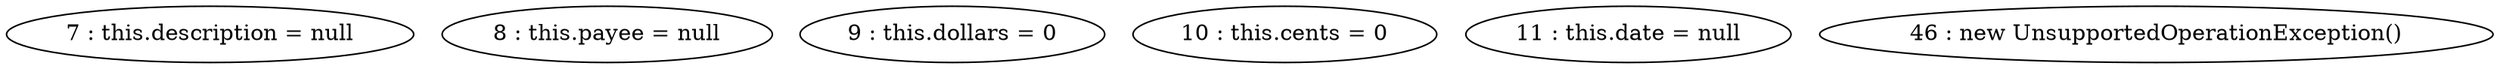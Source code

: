 digraph G {
"7 : this.description = null"
"8 : this.payee = null"
"9 : this.dollars = 0"
"10 : this.cents = 0"
"11 : this.date = null"
"46 : new UnsupportedOperationException()"
}